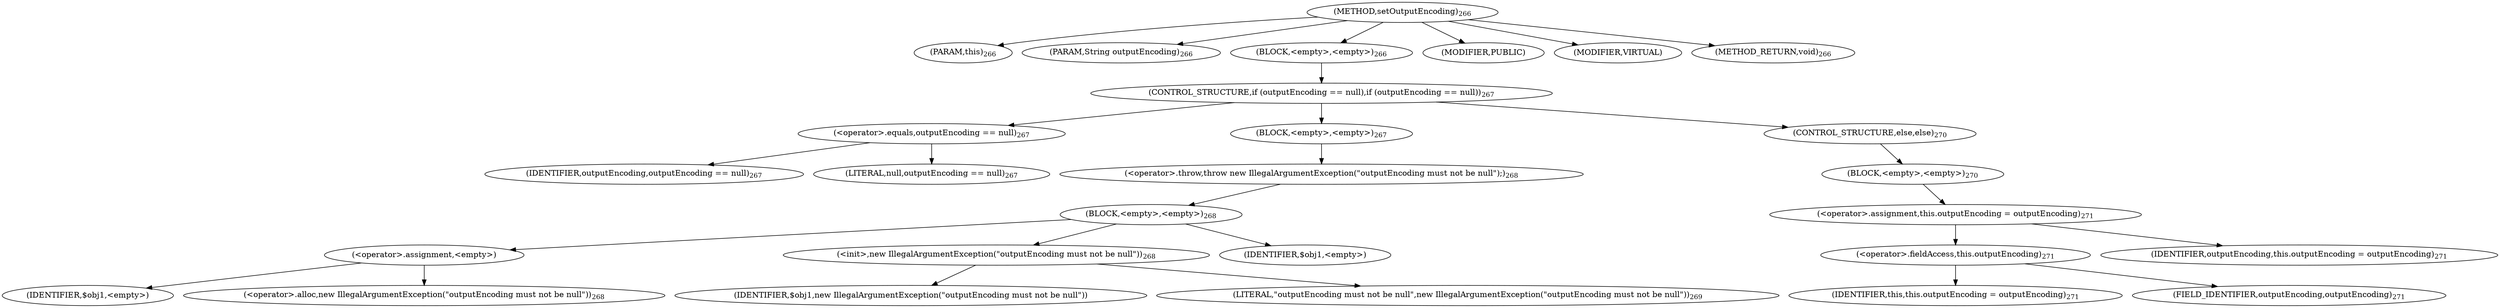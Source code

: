 digraph "setOutputEncoding" {  
"474" [label = <(METHOD,setOutputEncoding)<SUB>266</SUB>> ]
"44" [label = <(PARAM,this)<SUB>266</SUB>> ]
"475" [label = <(PARAM,String outputEncoding)<SUB>266</SUB>> ]
"476" [label = <(BLOCK,&lt;empty&gt;,&lt;empty&gt;)<SUB>266</SUB>> ]
"477" [label = <(CONTROL_STRUCTURE,if (outputEncoding == null),if (outputEncoding == null))<SUB>267</SUB>> ]
"478" [label = <(&lt;operator&gt;.equals,outputEncoding == null)<SUB>267</SUB>> ]
"479" [label = <(IDENTIFIER,outputEncoding,outputEncoding == null)<SUB>267</SUB>> ]
"480" [label = <(LITERAL,null,outputEncoding == null)<SUB>267</SUB>> ]
"481" [label = <(BLOCK,&lt;empty&gt;,&lt;empty&gt;)<SUB>267</SUB>> ]
"482" [label = <(&lt;operator&gt;.throw,throw new IllegalArgumentException(&quot;outputEncoding must not be null&quot;);)<SUB>268</SUB>> ]
"483" [label = <(BLOCK,&lt;empty&gt;,&lt;empty&gt;)<SUB>268</SUB>> ]
"484" [label = <(&lt;operator&gt;.assignment,&lt;empty&gt;)> ]
"485" [label = <(IDENTIFIER,$obj1,&lt;empty&gt;)> ]
"486" [label = <(&lt;operator&gt;.alloc,new IllegalArgumentException(&quot;outputEncoding must not be null&quot;))<SUB>268</SUB>> ]
"487" [label = <(&lt;init&gt;,new IllegalArgumentException(&quot;outputEncoding must not be null&quot;))<SUB>268</SUB>> ]
"488" [label = <(IDENTIFIER,$obj1,new IllegalArgumentException(&quot;outputEncoding must not be null&quot;))> ]
"489" [label = <(LITERAL,&quot;outputEncoding must not be null&quot;,new IllegalArgumentException(&quot;outputEncoding must not be null&quot;))<SUB>269</SUB>> ]
"490" [label = <(IDENTIFIER,$obj1,&lt;empty&gt;)> ]
"491" [label = <(CONTROL_STRUCTURE,else,else)<SUB>270</SUB>> ]
"492" [label = <(BLOCK,&lt;empty&gt;,&lt;empty&gt;)<SUB>270</SUB>> ]
"493" [label = <(&lt;operator&gt;.assignment,this.outputEncoding = outputEncoding)<SUB>271</SUB>> ]
"494" [label = <(&lt;operator&gt;.fieldAccess,this.outputEncoding)<SUB>271</SUB>> ]
"43" [label = <(IDENTIFIER,this,this.outputEncoding = outputEncoding)<SUB>271</SUB>> ]
"495" [label = <(FIELD_IDENTIFIER,outputEncoding,outputEncoding)<SUB>271</SUB>> ]
"496" [label = <(IDENTIFIER,outputEncoding,this.outputEncoding = outputEncoding)<SUB>271</SUB>> ]
"497" [label = <(MODIFIER,PUBLIC)> ]
"498" [label = <(MODIFIER,VIRTUAL)> ]
"499" [label = <(METHOD_RETURN,void)<SUB>266</SUB>> ]
  "474" -> "44" 
  "474" -> "475" 
  "474" -> "476" 
  "474" -> "497" 
  "474" -> "498" 
  "474" -> "499" 
  "476" -> "477" 
  "477" -> "478" 
  "477" -> "481" 
  "477" -> "491" 
  "478" -> "479" 
  "478" -> "480" 
  "481" -> "482" 
  "482" -> "483" 
  "483" -> "484" 
  "483" -> "487" 
  "483" -> "490" 
  "484" -> "485" 
  "484" -> "486" 
  "487" -> "488" 
  "487" -> "489" 
  "491" -> "492" 
  "492" -> "493" 
  "493" -> "494" 
  "493" -> "496" 
  "494" -> "43" 
  "494" -> "495" 
}
